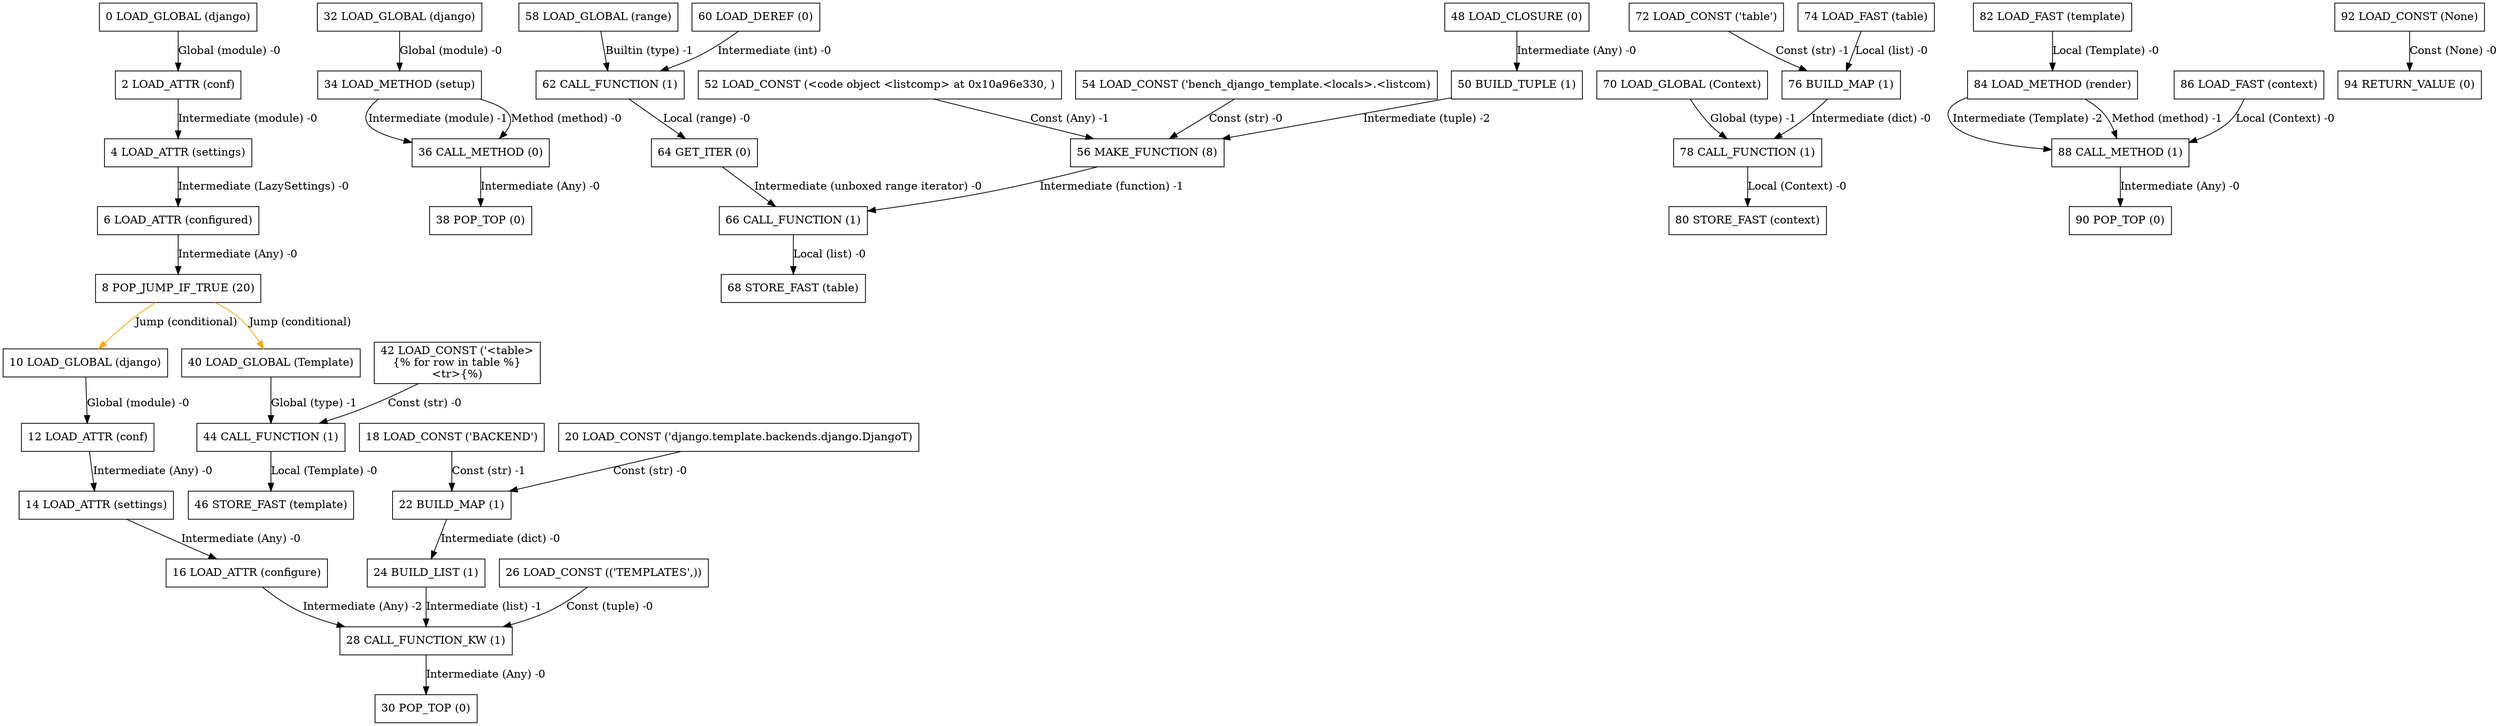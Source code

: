 digraph bench_django_template { 
	node [shape=box];
	OP0 [label="0 LOAD_GLOBAL (django)" color="black"];
	OP2 [label="2 LOAD_ATTR (conf)" color="black"];
	OP4 [label="4 LOAD_ATTR (settings)" color="black"];
	OP6 [label="6 LOAD_ATTR (configured)" color="black"];
	OP8 [label="8 POP_JUMP_IF_TRUE (20)" color="black"];
	OP8 -> OP10 [label="Jump (conditional)" color=orange];
	OP8 -> OP40 [label="Jump (conditional)" color=orange];
	OP10 [label="10 LOAD_GLOBAL (django)" color="black"];
	OP12 [label="12 LOAD_ATTR (conf)" color="black"];
	OP14 [label="14 LOAD_ATTR (settings)" color="black"];
	OP16 [label="16 LOAD_ATTR (configure)" color="black"];
	OP18 [label="18 LOAD_CONST ('BACKEND')" color="black"];
	OP20 [label="20 LOAD_CONST ('django.template.backends.django.DjangoT)" color="black"];
	OP22 [label="22 BUILD_MAP (1)" color="black"];
	OP24 [label="24 BUILD_LIST (1)" color="black"];
	OP26 [label="26 LOAD_CONST (('TEMPLATES',))" color="black"];
	OP28 [label="28 CALL_FUNCTION_KW (1)" color="black"];
	OP30 [label="30 POP_TOP (0)" color="black"];
	OP32 [label="32 LOAD_GLOBAL (django)" color="black"];
	OP34 [label="34 LOAD_METHOD (setup)" color="black"];
	OP36 [label="36 CALL_METHOD (0)" color="black"];
	OP38 [label="38 POP_TOP (0)" color="black"];
	OP40 [label="40 LOAD_GLOBAL (Template)" color="black"];
	OP42 [label="42 LOAD_CONST ('<table>\n{% for row in table %}\n<tr>{%)" color="black"];
	OP44 [label="44 CALL_FUNCTION (1)" color="black"];
	OP46 [label="46 STORE_FAST (template)" color="black"];
	OP48 [label="48 LOAD_CLOSURE (0)" color="black"];
	OP50 [label="50 BUILD_TUPLE (1)" color="black"];
	OP52 [label="52 LOAD_CONST (<code object <listcomp> at 0x10a96e330, )" color="black"];
	OP54 [label="54 LOAD_CONST ('bench_django_template.<locals>.<listcom)" color="black"];
	OP56 [label="56 MAKE_FUNCTION (8)" color="black"];
	OP58 [label="58 LOAD_GLOBAL (range)" color="black"];
	OP60 [label="60 LOAD_DEREF (0)" color="black"];
	OP62 [label="62 CALL_FUNCTION (1)" color="black"];
	OP64 [label="64 GET_ITER (0)" color="black"];
	OP66 [label="66 CALL_FUNCTION (1)" color="black"];
	OP68 [label="68 STORE_FAST (table)" color="black"];
	OP70 [label="70 LOAD_GLOBAL (Context)" color="black"];
	OP72 [label="72 LOAD_CONST ('table')" color="black"];
	OP74 [label="74 LOAD_FAST (table)" color="black"];
	OP76 [label="76 BUILD_MAP (1)" color="black"];
	OP78 [label="78 CALL_FUNCTION (1)" color="black"];
	OP80 [label="80 STORE_FAST (context)" color="black"];
	OP82 [label="82 LOAD_FAST (template)" color="black"];
	OP84 [label="84 LOAD_METHOD (render)" color="black"];
	OP86 [label="86 LOAD_FAST (context)" color="black"];
	OP88 [label="88 CALL_METHOD (1)" color="black"];
	OP90 [label="90 POP_TOP (0)" color="black"];
	OP92 [label="92 LOAD_CONST (None)" color="black"];
	OP94 [label="94 RETURN_VALUE (0)" color="black"];
	OP0 -> OP2 [label="Global (module) -0" color=black];
	OP2 -> OP4 [label="Intermediate (module) -0" color=black];
	OP4 -> OP6 [label="Intermediate (LazySettings) -0" color=black];
	OP6 -> OP8 [label="Intermediate (Any) -0" color=black];
	OP10 -> OP12 [label="Global (module) -0" color=black];
	OP12 -> OP14 [label="Intermediate (Any) -0" color=black];
	OP14 -> OP16 [label="Intermediate (Any) -0" color=black];
	OP18 -> OP22 [label="Const (str) -1" color=black];
	OP20 -> OP22 [label="Const (str) -0" color=black];
	OP22 -> OP24 [label="Intermediate (dict) -0" color=black];
	OP16 -> OP28 [label="Intermediate (Any) -2" color=black];
	OP24 -> OP28 [label="Intermediate (list) -1" color=black];
	OP26 -> OP28 [label="Const (tuple) -0" color=black];
	OP28 -> OP30 [label="Intermediate (Any) -0" color=black];
	OP32 -> OP34 [label="Global (module) -0" color=black];
	OP34 -> OP36 [label="Intermediate (module) -1" color=black];
	OP34 -> OP36 [label="Method (method) -0" color=black];
	OP36 -> OP38 [label="Intermediate (Any) -0" color=black];
	OP40 -> OP44 [label="Global (type) -1" color=black];
	OP42 -> OP44 [label="Const (str) -0" color=black];
	OP44 -> OP46 [label="Local (Template) -0" color=black];
	OP48 -> OP50 [label="Intermediate (Any) -0" color=black];
	OP50 -> OP56 [label="Intermediate (tuple) -2" color=black];
	OP52 -> OP56 [label="Const (Any) -1" color=black];
	OP54 -> OP56 [label="Const (str) -0" color=black];
	OP58 -> OP62 [label="Builtin (type) -1" color=black];
	OP60 -> OP62 [label="Intermediate (int) -0" color=black];
	OP62 -> OP64 [label="Local (range) -0" color=black];
	OP56 -> OP66 [label="Intermediate (function) -1" color=black];
	OP64 -> OP66 [label="Intermediate (unboxed range iterator) -0" color=black];
	OP66 -> OP68 [label="Local (list) -0" color=black];
	OP72 -> OP76 [label="Const (str) -1" color=black];
	OP74 -> OP76 [label="Local (list) -0" color=black];
	OP70 -> OP78 [label="Global (type) -1" color=black];
	OP76 -> OP78 [label="Intermediate (dict) -0" color=black];
	OP78 -> OP80 [label="Local (Context) -0" color=black];
	OP82 -> OP84 [label="Local (Template) -0" color=black];
	OP84 -> OP88 [label="Intermediate (Template) -2" color=black];
	OP84 -> OP88 [label="Method (method) -1" color=black];
	OP86 -> OP88 [label="Local (Context) -0" color=black];
	OP88 -> OP90 [label="Intermediate (Any) -0" color=black];
	OP92 -> OP94 [label="Const (None) -0" color=black];
}
